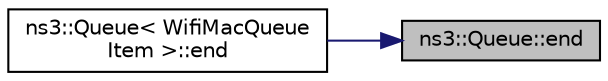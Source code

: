 digraph "ns3::Queue::end"
{
 // LATEX_PDF_SIZE
  edge [fontname="Helvetica",fontsize="10",labelfontname="Helvetica",labelfontsize="10"];
  node [fontname="Helvetica",fontsize="10",shape=record];
  rankdir="RL";
  Node1 [label="ns3::Queue::end",height=0.2,width=0.4,color="black", fillcolor="grey75", style="filled", fontcolor="black",tooltip="Get a const iterator which indicates past-the-last item in the queue."];
  Node1 -> Node2 [dir="back",color="midnightblue",fontsize="10",style="solid",fontname="Helvetica"];
  Node2 [label="ns3::Queue\< WifiMacQueue\lItem \>::end",height=0.2,width=0.4,color="black", fillcolor="white", style="filled",URL="$classns3_1_1_queue.html#a83cfb19bf38a9eed13436a9a3844cb0a",tooltip="Get an iterator which indicates past-the-last item in the queue."];
}
